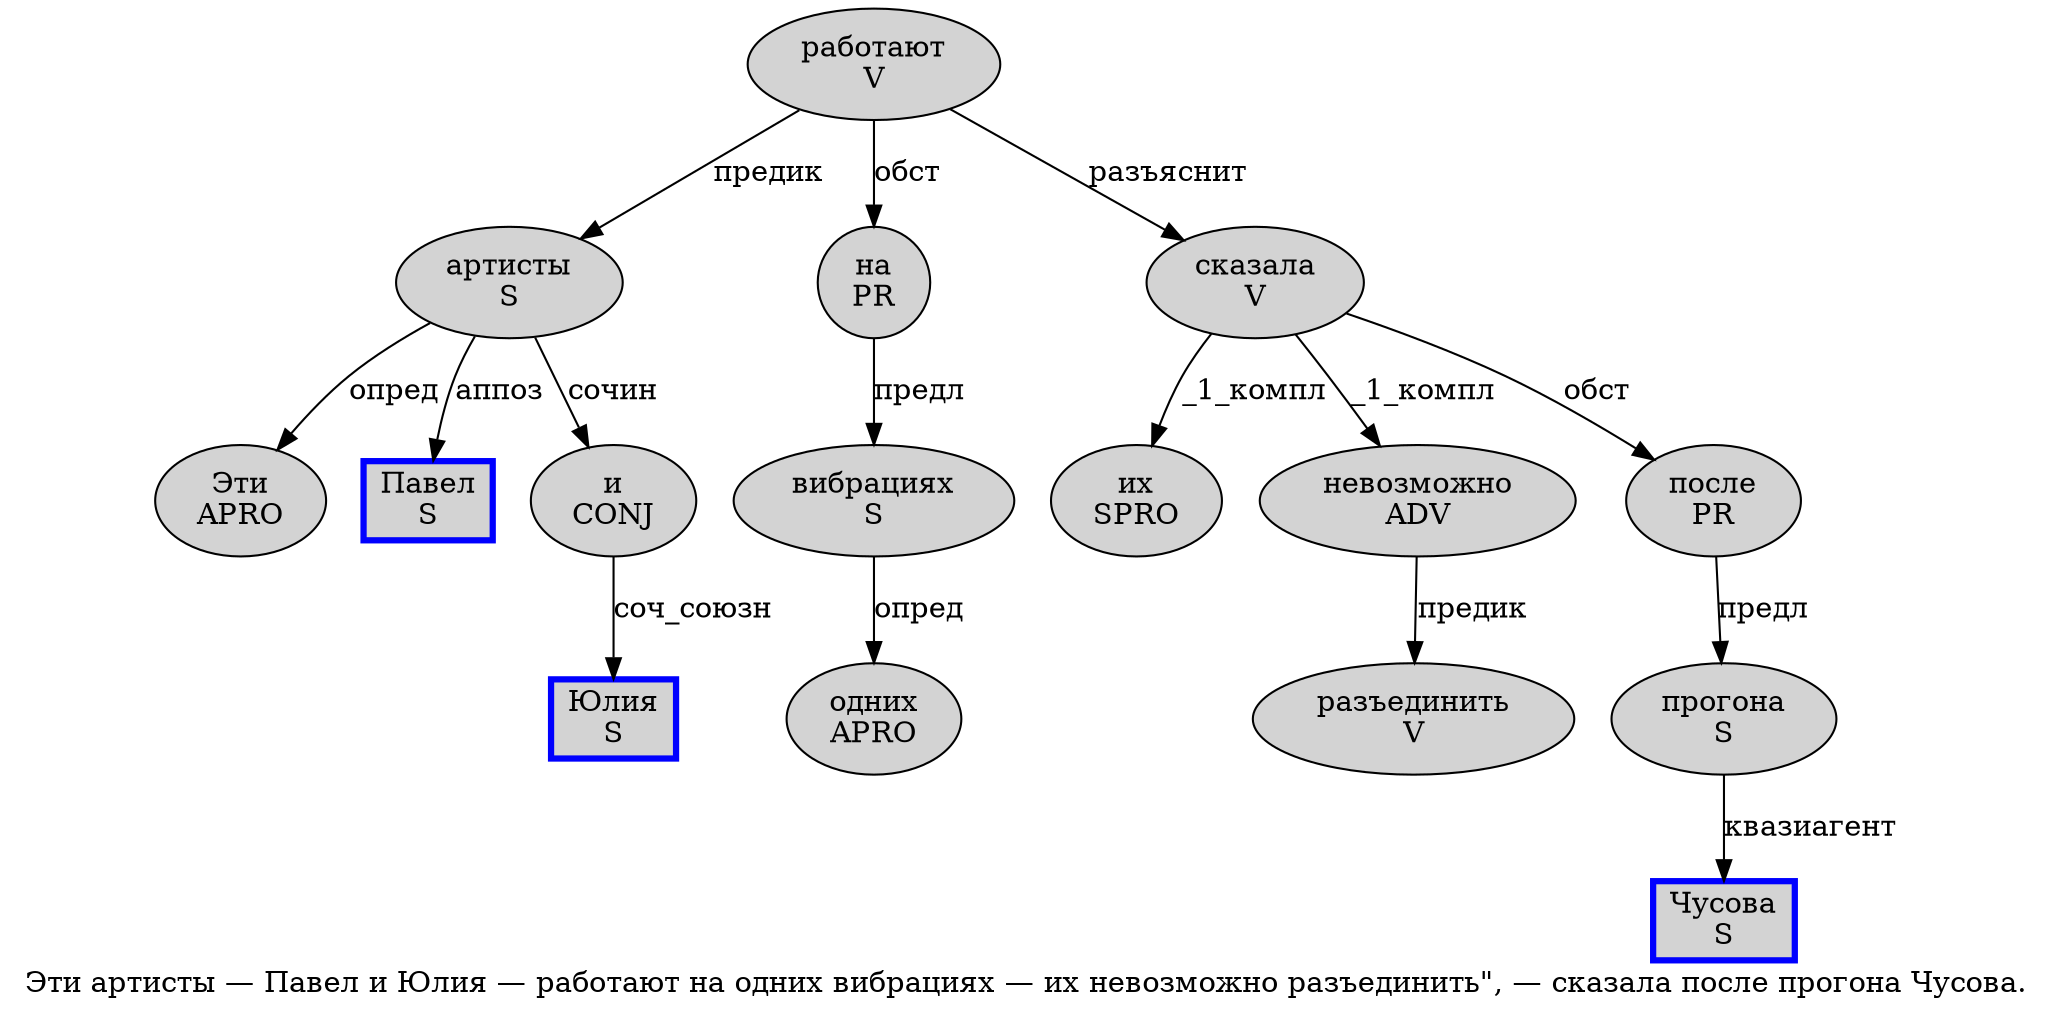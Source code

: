 digraph SENTENCE_1030 {
	graph [label="Эти артисты — Павел и Юлия — работают на одних вибрациях — их невозможно разъединить\", — сказала после прогона Чусова."]
	node [style=filled]
		0 [label="Эти
APRO" color="" fillcolor=lightgray penwidth=1 shape=ellipse]
		1 [label="артисты
S" color="" fillcolor=lightgray penwidth=1 shape=ellipse]
		3 [label="Павел
S" color=blue fillcolor=lightgray penwidth=3 shape=box]
		4 [label="и
CONJ" color="" fillcolor=lightgray penwidth=1 shape=ellipse]
		5 [label="Юлия
S" color=blue fillcolor=lightgray penwidth=3 shape=box]
		7 [label="работают
V" color="" fillcolor=lightgray penwidth=1 shape=ellipse]
		8 [label="на
PR" color="" fillcolor=lightgray penwidth=1 shape=ellipse]
		9 [label="одних
APRO" color="" fillcolor=lightgray penwidth=1 shape=ellipse]
		10 [label="вибрациях
S" color="" fillcolor=lightgray penwidth=1 shape=ellipse]
		12 [label="их
SPRO" color="" fillcolor=lightgray penwidth=1 shape=ellipse]
		13 [label="невозможно
ADV" color="" fillcolor=lightgray penwidth=1 shape=ellipse]
		14 [label="разъединить
V" color="" fillcolor=lightgray penwidth=1 shape=ellipse]
		18 [label="сказала
V" color="" fillcolor=lightgray penwidth=1 shape=ellipse]
		19 [label="после
PR" color="" fillcolor=lightgray penwidth=1 shape=ellipse]
		20 [label="прогона
S" color="" fillcolor=lightgray penwidth=1 shape=ellipse]
		21 [label="Чусова
S" color=blue fillcolor=lightgray penwidth=3 shape=box]
			18 -> 12 [label="_1_компл"]
			18 -> 13 [label="_1_компл"]
			18 -> 19 [label="обст"]
			1 -> 0 [label="опред"]
			1 -> 3 [label="аппоз"]
			1 -> 4 [label="сочин"]
			19 -> 20 [label="предл"]
			4 -> 5 [label="соч_союзн"]
			8 -> 10 [label="предл"]
			10 -> 9 [label="опред"]
			7 -> 1 [label="предик"]
			7 -> 8 [label="обст"]
			7 -> 18 [label="разъяснит"]
			13 -> 14 [label="предик"]
			20 -> 21 [label="квазиагент"]
}